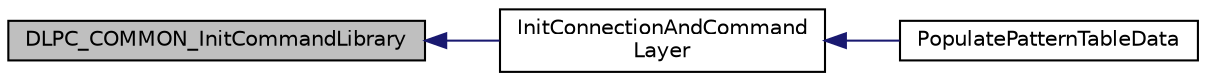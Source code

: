 digraph "DLPC_COMMON_InitCommandLibrary"
{
 // INTERACTIVE_SVG=YES
  edge [fontname="Helvetica",fontsize="10",labelfontname="Helvetica",labelfontsize="10"];
  node [fontname="Helvetica",fontsize="10",shape=record];
  rankdir="LR";
  Node1 [label="DLPC_COMMON_InitCommandLibrary",height=0.2,width=0.4,color="black", fillcolor="grey75", style="filled", fontcolor="black"];
  Node1 -> Node2 [dir="back",color="midnightblue",fontsize="10",style="solid",fontname="Helvetica"];
  Node2 [label="InitConnectionAndCommand\lLayer",height=0.2,width=0.4,color="black", fillcolor="white", style="filled",URL="$dlpc347x__dual__samples_8c.html#a6d361351652414c38faa6afcee450975"];
  Node2 -> Node3 [dir="back",color="midnightblue",fontsize="10",style="solid",fontname="Helvetica"];
  Node3 [label="PopulatePatternTableData",height=0.2,width=0.4,color="black", fillcolor="white", style="filled",URL="$dlpc347x__dual__samples_8c.html#a05763d44aaff7d0f837f4bb22b39dc0f"];
}
